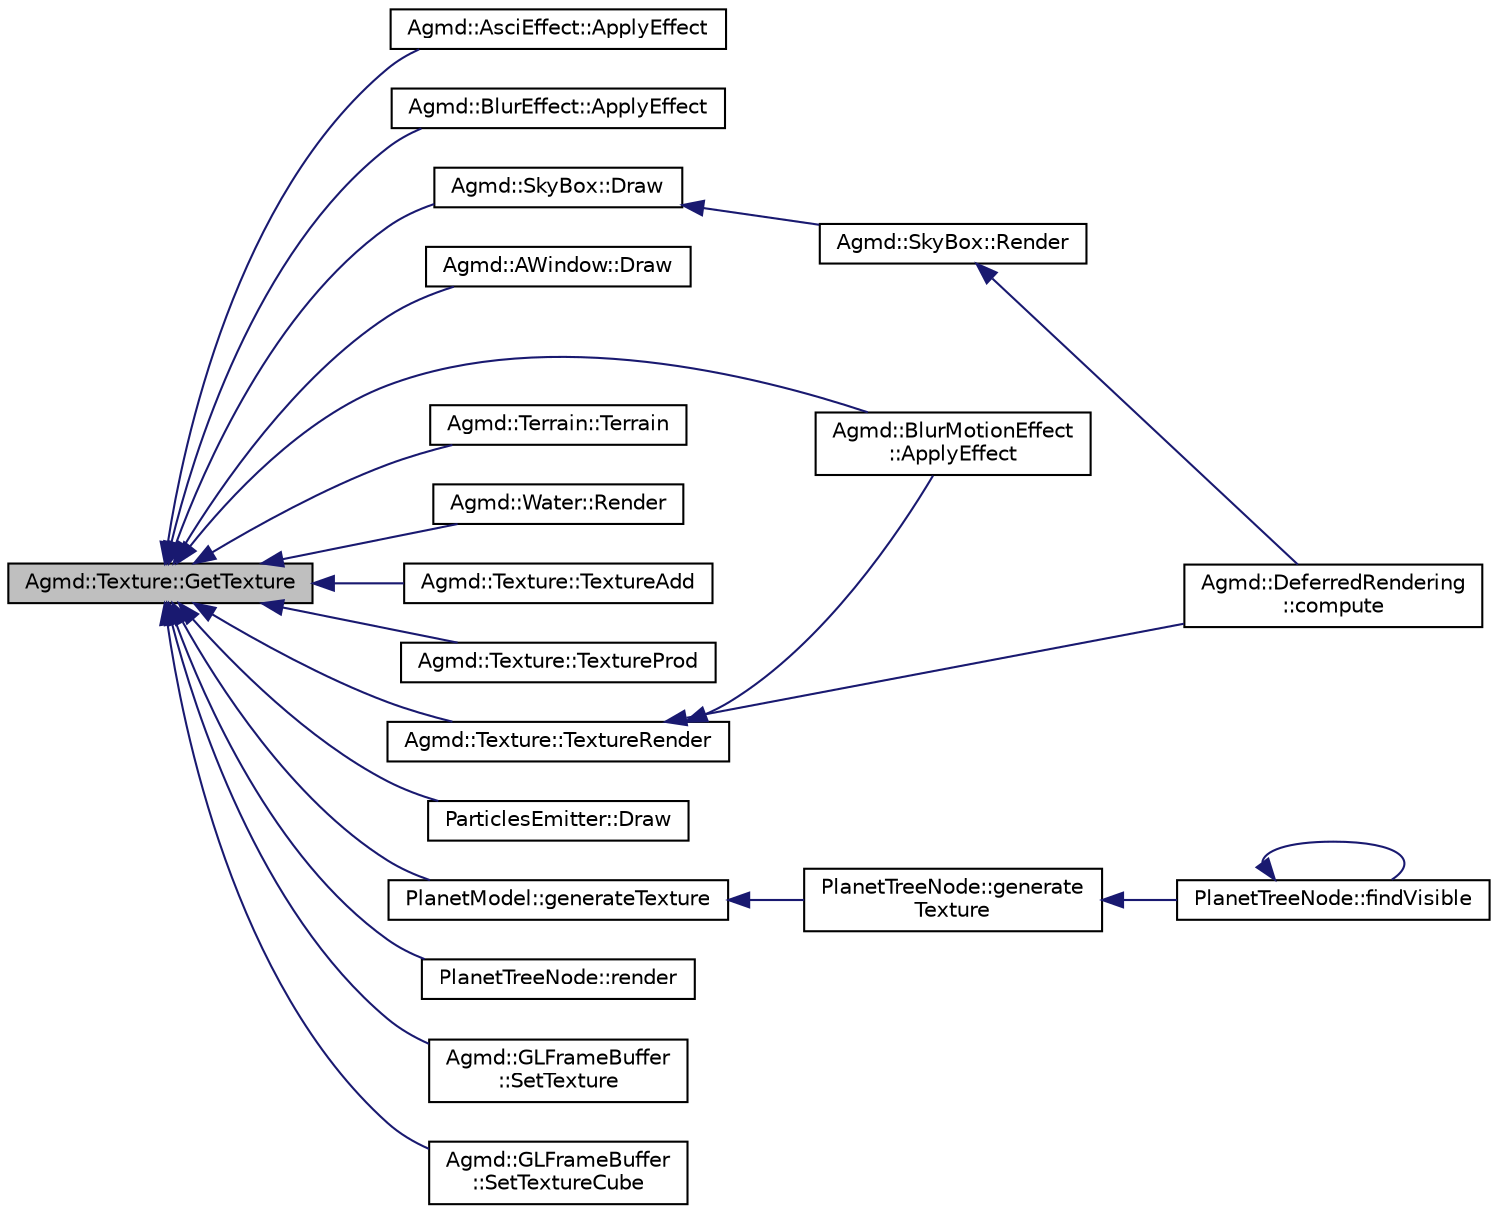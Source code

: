 digraph "Agmd::Texture::GetTexture"
{
  edge [fontname="Helvetica",fontsize="10",labelfontname="Helvetica",labelfontsize="10"];
  node [fontname="Helvetica",fontsize="10",shape=record];
  rankdir="LR";
  Node1 [label="Agmd::Texture::GetTexture",height=0.2,width=0.4,color="black", fillcolor="grey75", style="filled" fontcolor="black"];
  Node1 -> Node2 [dir="back",color="midnightblue",fontsize="10",style="solid"];
  Node2 [label="Agmd::AsciEffect::ApplyEffect",height=0.2,width=0.4,color="black", fillcolor="white", style="filled",URL="$class_agmd_1_1_asci_effect.html#ac00621025bf283158a57290eff9829e6"];
  Node1 -> Node3 [dir="back",color="midnightblue",fontsize="10",style="solid"];
  Node3 [label="Agmd::BlurEffect::ApplyEffect",height=0.2,width=0.4,color="black", fillcolor="white", style="filled",URL="$class_agmd_1_1_blur_effect.html#a5faf8cd49602dfc0b745b105d32c0e1f"];
  Node1 -> Node4 [dir="back",color="midnightblue",fontsize="10",style="solid"];
  Node4 [label="Agmd::BlurMotionEffect\l::ApplyEffect",height=0.2,width=0.4,color="black", fillcolor="white", style="filled",URL="$class_agmd_1_1_blur_motion_effect.html#a6286d0c1aea5f9560fa0da698995addb"];
  Node1 -> Node5 [dir="back",color="midnightblue",fontsize="10",style="solid"];
  Node5 [label="Agmd::AWindow::Draw",height=0.2,width=0.4,color="black", fillcolor="white", style="filled",URL="$class_agmd_1_1_a_window.html#a93b410b17d973df5bb16ae0ddadb45bf"];
  Node1 -> Node6 [dir="back",color="midnightblue",fontsize="10",style="solid"];
  Node6 [label="Agmd::SkyBox::Draw",height=0.2,width=0.4,color="black", fillcolor="white", style="filled",URL="$class_agmd_1_1_sky_box.html#adac93a527457bb6ffebc3c11bcf1c56d"];
  Node6 -> Node7 [dir="back",color="midnightblue",fontsize="10",style="solid"];
  Node7 [label="Agmd::SkyBox::Render",height=0.2,width=0.4,color="black", fillcolor="white", style="filled",URL="$class_agmd_1_1_sky_box.html#a693474fc6f545526cfcdfb91e60c8464"];
  Node7 -> Node8 [dir="back",color="midnightblue",fontsize="10",style="solid"];
  Node8 [label="Agmd::DeferredRendering\l::compute",height=0.2,width=0.4,color="black", fillcolor="white", style="filled",URL="$class_agmd_1_1_deferred_rendering.html#a515c1e13b229417261fa43f77e594076"];
  Node1 -> Node9 [dir="back",color="midnightblue",fontsize="10",style="solid"];
  Node9 [label="Agmd::Terrain::Terrain",height=0.2,width=0.4,color="black", fillcolor="white", style="filled",URL="$class_agmd_1_1_terrain.html#aa94c778cda7707e6ac11a61a1c19d719"];
  Node1 -> Node10 [dir="back",color="midnightblue",fontsize="10",style="solid"];
  Node10 [label="Agmd::Water::Render",height=0.2,width=0.4,color="black", fillcolor="white", style="filled",URL="$class_agmd_1_1_water.html#ae7082c0a64de76be28da4c7835e8e73b"];
  Node1 -> Node11 [dir="back",color="midnightblue",fontsize="10",style="solid"];
  Node11 [label="Agmd::Texture::TextureAdd",height=0.2,width=0.4,color="black", fillcolor="white", style="filled",URL="$class_agmd_1_1_texture.html#a12159c3ef9493e7a82879d8a727c4367"];
  Node1 -> Node12 [dir="back",color="midnightblue",fontsize="10",style="solid"];
  Node12 [label="Agmd::Texture::TextureProd",height=0.2,width=0.4,color="black", fillcolor="white", style="filled",URL="$class_agmd_1_1_texture.html#a0a6c56f3146829d69f1c0fe5a1bd790a"];
  Node1 -> Node13 [dir="back",color="midnightblue",fontsize="10",style="solid"];
  Node13 [label="Agmd::Texture::TextureRender",height=0.2,width=0.4,color="black", fillcolor="white", style="filled",URL="$class_agmd_1_1_texture.html#af159d805c45dcb0d9fbcc5a1dc89954f"];
  Node13 -> Node4 [dir="back",color="midnightblue",fontsize="10",style="solid"];
  Node13 -> Node8 [dir="back",color="midnightblue",fontsize="10",style="solid"];
  Node1 -> Node14 [dir="back",color="midnightblue",fontsize="10",style="solid"];
  Node14 [label="ParticlesEmitter::Draw",height=0.2,width=0.4,color="black", fillcolor="white", style="filled",URL="$class_particles_emitter.html#ac376a1dcd6bdb9f05021a83c11e3e207"];
  Node1 -> Node15 [dir="back",color="midnightblue",fontsize="10",style="solid"];
  Node15 [label="PlanetModel::generateTexture",height=0.2,width=0.4,color="black", fillcolor="white", style="filled",URL="$class_planet_model.html#ae46743410636735396db8d14e606e560"];
  Node15 -> Node16 [dir="back",color="midnightblue",fontsize="10",style="solid"];
  Node16 [label="PlanetTreeNode::generate\lTexture",height=0.2,width=0.4,color="black", fillcolor="white", style="filled",URL="$class_planet_tree_node.html#a6551b608c3765cc429d6cb2b1107a705"];
  Node16 -> Node17 [dir="back",color="midnightblue",fontsize="10",style="solid"];
  Node17 [label="PlanetTreeNode::findVisible",height=0.2,width=0.4,color="black", fillcolor="white", style="filled",URL="$class_planet_tree_node.html#a7e08300b24c7656d04debb88f07c9cfe"];
  Node17 -> Node17 [dir="back",color="midnightblue",fontsize="10",style="solid"];
  Node1 -> Node18 [dir="back",color="midnightblue",fontsize="10",style="solid"];
  Node18 [label="PlanetTreeNode::render",height=0.2,width=0.4,color="black", fillcolor="white", style="filled",URL="$class_planet_tree_node.html#a54479e30d42d32cbb904b2d396646eaa"];
  Node1 -> Node19 [dir="back",color="midnightblue",fontsize="10",style="solid"];
  Node19 [label="Agmd::GLFrameBuffer\l::SetTexture",height=0.2,width=0.4,color="black", fillcolor="white", style="filled",URL="$class_agmd_1_1_g_l_frame_buffer.html#af91869c72a294277dd3491e60115753a"];
  Node1 -> Node20 [dir="back",color="midnightblue",fontsize="10",style="solid"];
  Node20 [label="Agmd::GLFrameBuffer\l::SetTextureCube",height=0.2,width=0.4,color="black", fillcolor="white", style="filled",URL="$class_agmd_1_1_g_l_frame_buffer.html#a7fb198c28e6e3d18243e4dd5db35de00"];
}
